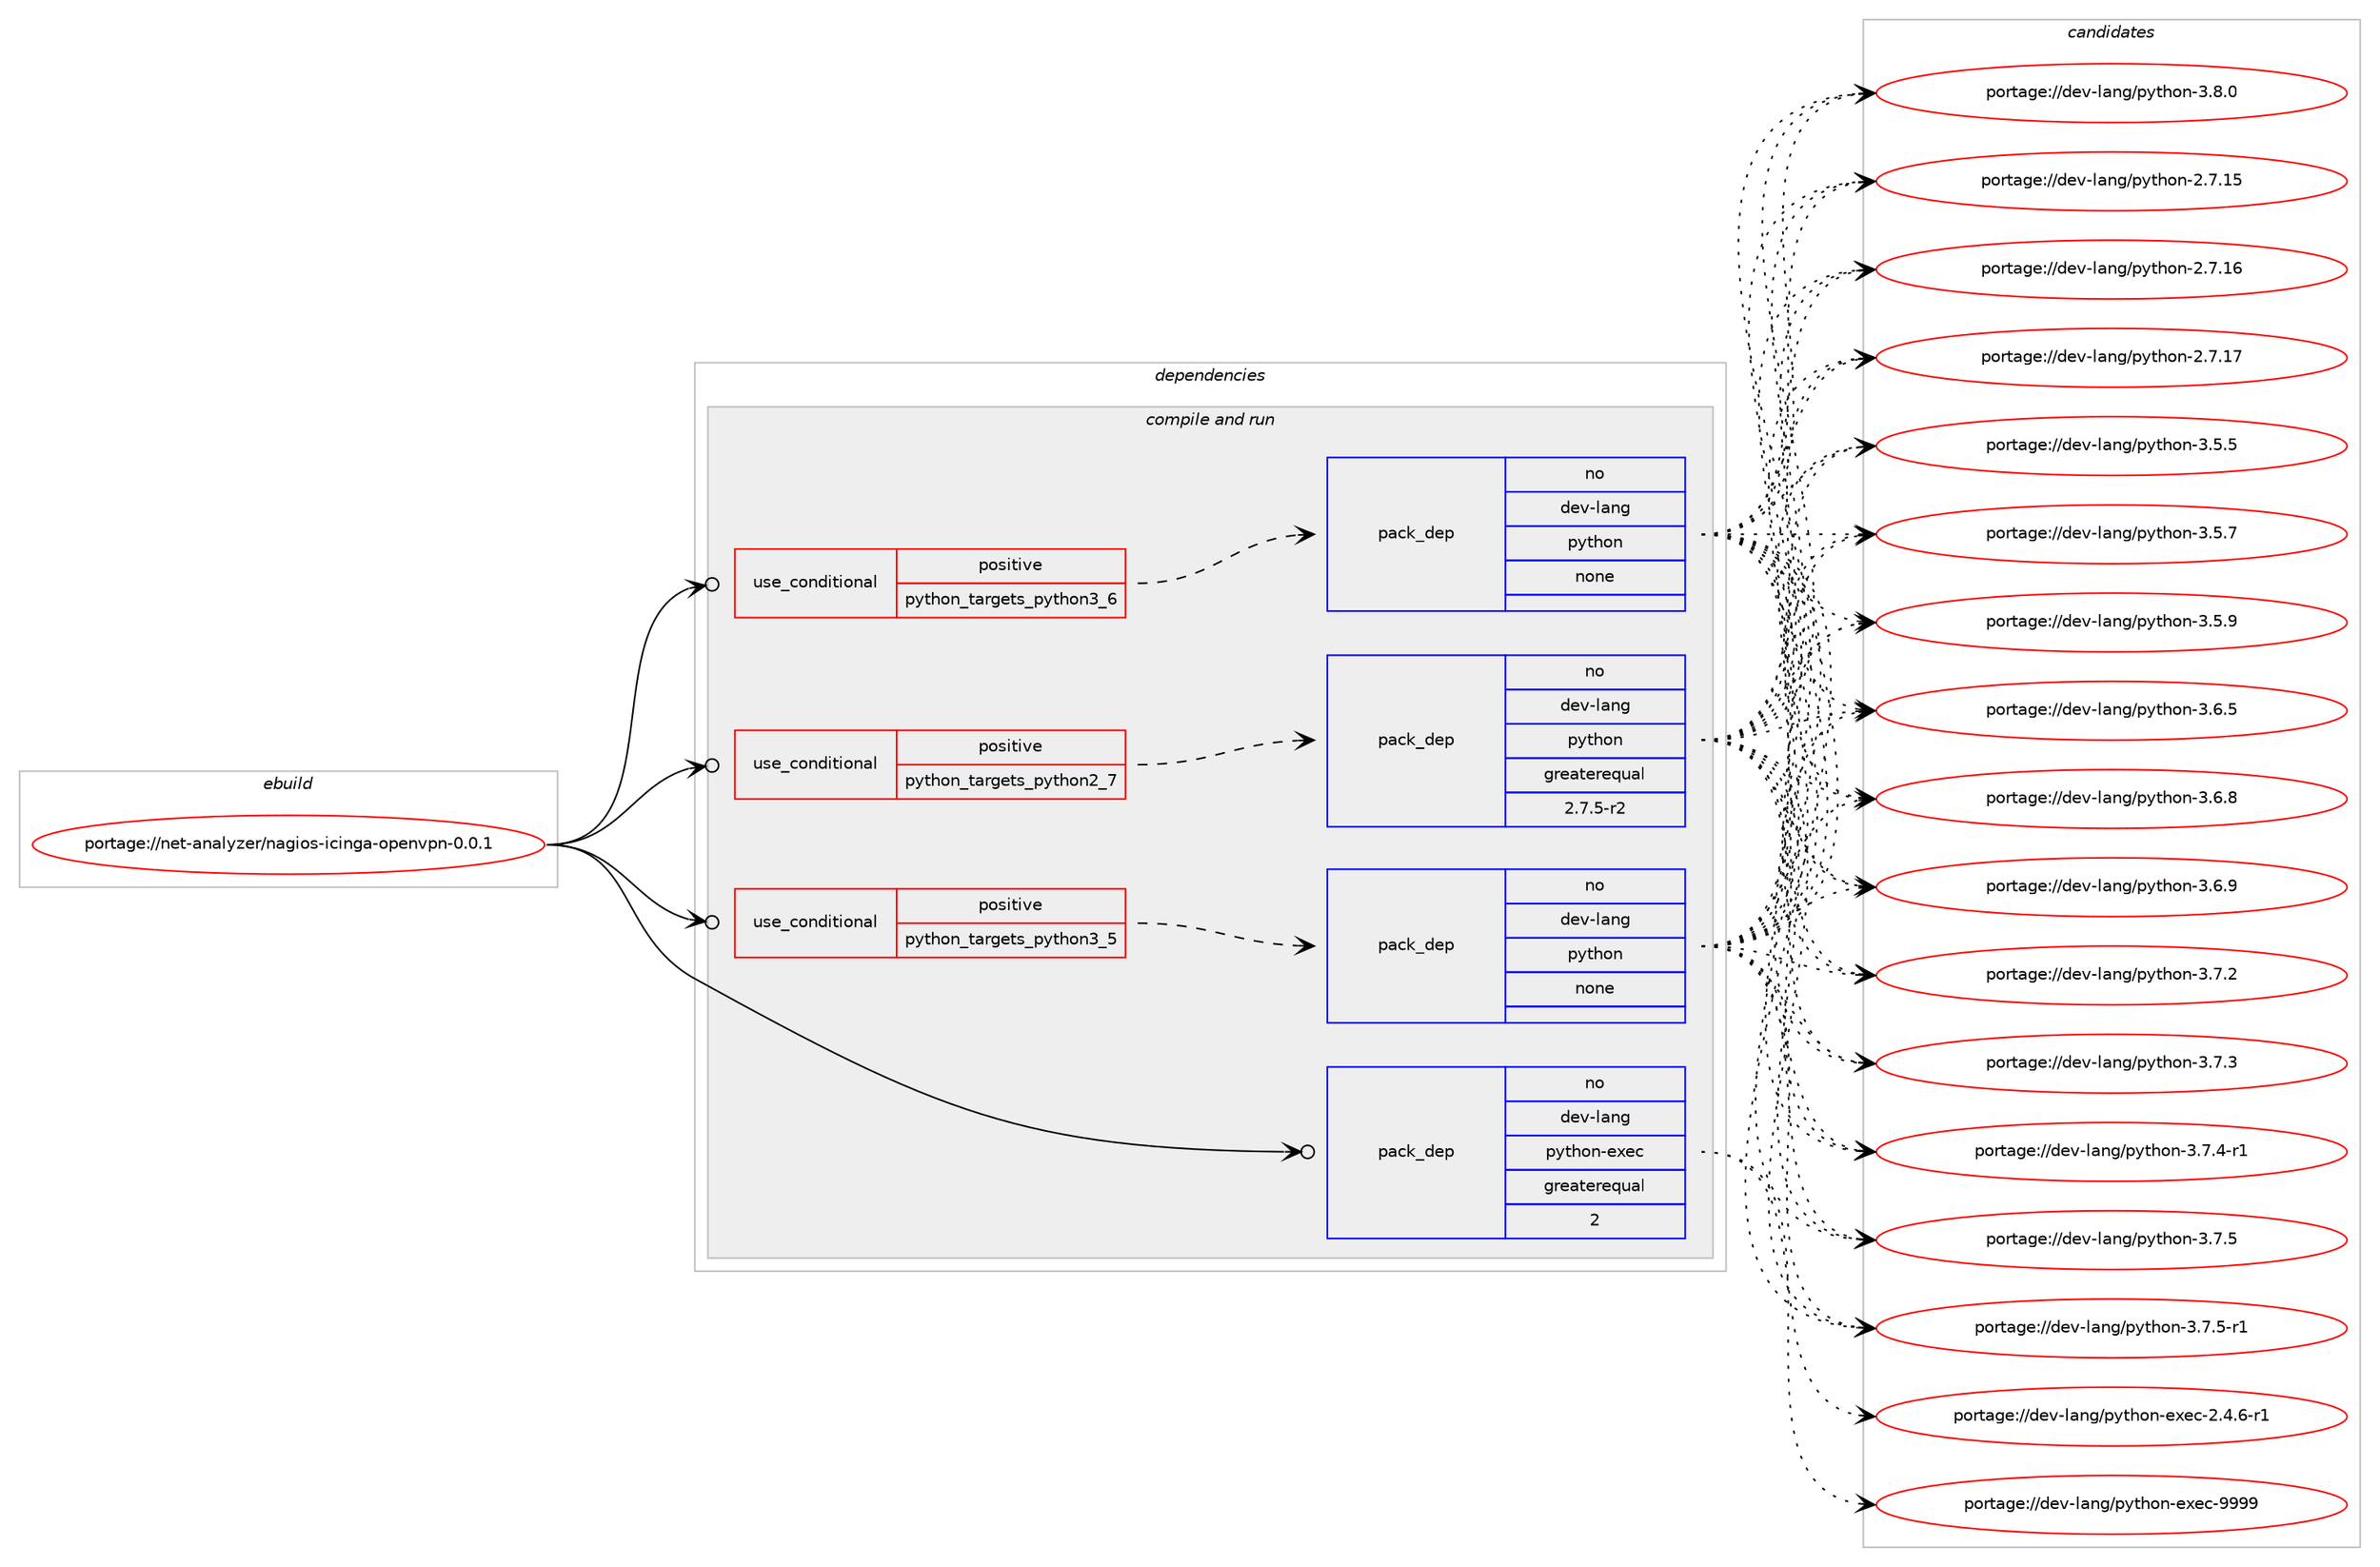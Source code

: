 digraph prolog {

# *************
# Graph options
# *************

newrank=true;
concentrate=true;
compound=true;
graph [rankdir=LR,fontname=Helvetica,fontsize=10,ranksep=1.5];#, ranksep=2.5, nodesep=0.2];
edge  [arrowhead=vee];
node  [fontname=Helvetica,fontsize=10];

# **********
# The ebuild
# **********

subgraph cluster_leftcol {
color=gray;
rank=same;
label=<<i>ebuild</i>>;
id [label="portage://net-analyzer/nagios-icinga-openvpn-0.0.1", color=red, width=4, href="../net-analyzer/nagios-icinga-openvpn-0.0.1.svg"];
}

# ****************
# The dependencies
# ****************

subgraph cluster_midcol {
color=gray;
label=<<i>dependencies</i>>;
subgraph cluster_compile {
fillcolor="#eeeeee";
style=filled;
label=<<i>compile</i>>;
}
subgraph cluster_compileandrun {
fillcolor="#eeeeee";
style=filled;
label=<<i>compile and run</i>>;
subgraph cond86443 {
dependency346918 [label=<<TABLE BORDER="0" CELLBORDER="1" CELLSPACING="0" CELLPADDING="4"><TR><TD ROWSPAN="3" CELLPADDING="10">use_conditional</TD></TR><TR><TD>positive</TD></TR><TR><TD>python_targets_python2_7</TD></TR></TABLE>>, shape=none, color=red];
subgraph pack254773 {
dependency346919 [label=<<TABLE BORDER="0" CELLBORDER="1" CELLSPACING="0" CELLPADDING="4" WIDTH="220"><TR><TD ROWSPAN="6" CELLPADDING="30">pack_dep</TD></TR><TR><TD WIDTH="110">no</TD></TR><TR><TD>dev-lang</TD></TR><TR><TD>python</TD></TR><TR><TD>greaterequal</TD></TR><TR><TD>2.7.5-r2</TD></TR></TABLE>>, shape=none, color=blue];
}
dependency346918:e -> dependency346919:w [weight=20,style="dashed",arrowhead="vee"];
}
id:e -> dependency346918:w [weight=20,style="solid",arrowhead="odotvee"];
subgraph cond86444 {
dependency346920 [label=<<TABLE BORDER="0" CELLBORDER="1" CELLSPACING="0" CELLPADDING="4"><TR><TD ROWSPAN="3" CELLPADDING="10">use_conditional</TD></TR><TR><TD>positive</TD></TR><TR><TD>python_targets_python3_5</TD></TR></TABLE>>, shape=none, color=red];
subgraph pack254774 {
dependency346921 [label=<<TABLE BORDER="0" CELLBORDER="1" CELLSPACING="0" CELLPADDING="4" WIDTH="220"><TR><TD ROWSPAN="6" CELLPADDING="30">pack_dep</TD></TR><TR><TD WIDTH="110">no</TD></TR><TR><TD>dev-lang</TD></TR><TR><TD>python</TD></TR><TR><TD>none</TD></TR><TR><TD></TD></TR></TABLE>>, shape=none, color=blue];
}
dependency346920:e -> dependency346921:w [weight=20,style="dashed",arrowhead="vee"];
}
id:e -> dependency346920:w [weight=20,style="solid",arrowhead="odotvee"];
subgraph cond86445 {
dependency346922 [label=<<TABLE BORDER="0" CELLBORDER="1" CELLSPACING="0" CELLPADDING="4"><TR><TD ROWSPAN="3" CELLPADDING="10">use_conditional</TD></TR><TR><TD>positive</TD></TR><TR><TD>python_targets_python3_6</TD></TR></TABLE>>, shape=none, color=red];
subgraph pack254775 {
dependency346923 [label=<<TABLE BORDER="0" CELLBORDER="1" CELLSPACING="0" CELLPADDING="4" WIDTH="220"><TR><TD ROWSPAN="6" CELLPADDING="30">pack_dep</TD></TR><TR><TD WIDTH="110">no</TD></TR><TR><TD>dev-lang</TD></TR><TR><TD>python</TD></TR><TR><TD>none</TD></TR><TR><TD></TD></TR></TABLE>>, shape=none, color=blue];
}
dependency346922:e -> dependency346923:w [weight=20,style="dashed",arrowhead="vee"];
}
id:e -> dependency346922:w [weight=20,style="solid",arrowhead="odotvee"];
subgraph pack254776 {
dependency346924 [label=<<TABLE BORDER="0" CELLBORDER="1" CELLSPACING="0" CELLPADDING="4" WIDTH="220"><TR><TD ROWSPAN="6" CELLPADDING="30">pack_dep</TD></TR><TR><TD WIDTH="110">no</TD></TR><TR><TD>dev-lang</TD></TR><TR><TD>python-exec</TD></TR><TR><TD>greaterequal</TD></TR><TR><TD>2</TD></TR></TABLE>>, shape=none, color=blue];
}
id:e -> dependency346924:w [weight=20,style="solid",arrowhead="odotvee"];
}
subgraph cluster_run {
fillcolor="#eeeeee";
style=filled;
label=<<i>run</i>>;
}
}

# **************
# The candidates
# **************

subgraph cluster_choices {
rank=same;
color=gray;
label=<<i>candidates</i>>;

subgraph choice254773 {
color=black;
nodesep=1;
choiceportage10010111845108971101034711212111610411111045504655464953 [label="portage://dev-lang/python-2.7.15", color=red, width=4,href="../dev-lang/python-2.7.15.svg"];
choiceportage10010111845108971101034711212111610411111045504655464954 [label="portage://dev-lang/python-2.7.16", color=red, width=4,href="../dev-lang/python-2.7.16.svg"];
choiceportage10010111845108971101034711212111610411111045504655464955 [label="portage://dev-lang/python-2.7.17", color=red, width=4,href="../dev-lang/python-2.7.17.svg"];
choiceportage100101118451089711010347112121116104111110455146534653 [label="portage://dev-lang/python-3.5.5", color=red, width=4,href="../dev-lang/python-3.5.5.svg"];
choiceportage100101118451089711010347112121116104111110455146534655 [label="portage://dev-lang/python-3.5.7", color=red, width=4,href="../dev-lang/python-3.5.7.svg"];
choiceportage100101118451089711010347112121116104111110455146534657 [label="portage://dev-lang/python-3.5.9", color=red, width=4,href="../dev-lang/python-3.5.9.svg"];
choiceportage100101118451089711010347112121116104111110455146544653 [label="portage://dev-lang/python-3.6.5", color=red, width=4,href="../dev-lang/python-3.6.5.svg"];
choiceportage100101118451089711010347112121116104111110455146544656 [label="portage://dev-lang/python-3.6.8", color=red, width=4,href="../dev-lang/python-3.6.8.svg"];
choiceportage100101118451089711010347112121116104111110455146544657 [label="portage://dev-lang/python-3.6.9", color=red, width=4,href="../dev-lang/python-3.6.9.svg"];
choiceportage100101118451089711010347112121116104111110455146554650 [label="portage://dev-lang/python-3.7.2", color=red, width=4,href="../dev-lang/python-3.7.2.svg"];
choiceportage100101118451089711010347112121116104111110455146554651 [label="portage://dev-lang/python-3.7.3", color=red, width=4,href="../dev-lang/python-3.7.3.svg"];
choiceportage1001011184510897110103471121211161041111104551465546524511449 [label="portage://dev-lang/python-3.7.4-r1", color=red, width=4,href="../dev-lang/python-3.7.4-r1.svg"];
choiceportage100101118451089711010347112121116104111110455146554653 [label="portage://dev-lang/python-3.7.5", color=red, width=4,href="../dev-lang/python-3.7.5.svg"];
choiceportage1001011184510897110103471121211161041111104551465546534511449 [label="portage://dev-lang/python-3.7.5-r1", color=red, width=4,href="../dev-lang/python-3.7.5-r1.svg"];
choiceportage100101118451089711010347112121116104111110455146564648 [label="portage://dev-lang/python-3.8.0", color=red, width=4,href="../dev-lang/python-3.8.0.svg"];
dependency346919:e -> choiceportage10010111845108971101034711212111610411111045504655464953:w [style=dotted,weight="100"];
dependency346919:e -> choiceportage10010111845108971101034711212111610411111045504655464954:w [style=dotted,weight="100"];
dependency346919:e -> choiceportage10010111845108971101034711212111610411111045504655464955:w [style=dotted,weight="100"];
dependency346919:e -> choiceportage100101118451089711010347112121116104111110455146534653:w [style=dotted,weight="100"];
dependency346919:e -> choiceportage100101118451089711010347112121116104111110455146534655:w [style=dotted,weight="100"];
dependency346919:e -> choiceportage100101118451089711010347112121116104111110455146534657:w [style=dotted,weight="100"];
dependency346919:e -> choiceportage100101118451089711010347112121116104111110455146544653:w [style=dotted,weight="100"];
dependency346919:e -> choiceportage100101118451089711010347112121116104111110455146544656:w [style=dotted,weight="100"];
dependency346919:e -> choiceportage100101118451089711010347112121116104111110455146544657:w [style=dotted,weight="100"];
dependency346919:e -> choiceportage100101118451089711010347112121116104111110455146554650:w [style=dotted,weight="100"];
dependency346919:e -> choiceportage100101118451089711010347112121116104111110455146554651:w [style=dotted,weight="100"];
dependency346919:e -> choiceportage1001011184510897110103471121211161041111104551465546524511449:w [style=dotted,weight="100"];
dependency346919:e -> choiceportage100101118451089711010347112121116104111110455146554653:w [style=dotted,weight="100"];
dependency346919:e -> choiceportage1001011184510897110103471121211161041111104551465546534511449:w [style=dotted,weight="100"];
dependency346919:e -> choiceportage100101118451089711010347112121116104111110455146564648:w [style=dotted,weight="100"];
}
subgraph choice254774 {
color=black;
nodesep=1;
choiceportage10010111845108971101034711212111610411111045504655464953 [label="portage://dev-lang/python-2.7.15", color=red, width=4,href="../dev-lang/python-2.7.15.svg"];
choiceportage10010111845108971101034711212111610411111045504655464954 [label="portage://dev-lang/python-2.7.16", color=red, width=4,href="../dev-lang/python-2.7.16.svg"];
choiceportage10010111845108971101034711212111610411111045504655464955 [label="portage://dev-lang/python-2.7.17", color=red, width=4,href="../dev-lang/python-2.7.17.svg"];
choiceportage100101118451089711010347112121116104111110455146534653 [label="portage://dev-lang/python-3.5.5", color=red, width=4,href="../dev-lang/python-3.5.5.svg"];
choiceportage100101118451089711010347112121116104111110455146534655 [label="portage://dev-lang/python-3.5.7", color=red, width=4,href="../dev-lang/python-3.5.7.svg"];
choiceportage100101118451089711010347112121116104111110455146534657 [label="portage://dev-lang/python-3.5.9", color=red, width=4,href="../dev-lang/python-3.5.9.svg"];
choiceportage100101118451089711010347112121116104111110455146544653 [label="portage://dev-lang/python-3.6.5", color=red, width=4,href="../dev-lang/python-3.6.5.svg"];
choiceportage100101118451089711010347112121116104111110455146544656 [label="portage://dev-lang/python-3.6.8", color=red, width=4,href="../dev-lang/python-3.6.8.svg"];
choiceportage100101118451089711010347112121116104111110455146544657 [label="portage://dev-lang/python-3.6.9", color=red, width=4,href="../dev-lang/python-3.6.9.svg"];
choiceportage100101118451089711010347112121116104111110455146554650 [label="portage://dev-lang/python-3.7.2", color=red, width=4,href="../dev-lang/python-3.7.2.svg"];
choiceportage100101118451089711010347112121116104111110455146554651 [label="portage://dev-lang/python-3.7.3", color=red, width=4,href="../dev-lang/python-3.7.3.svg"];
choiceportage1001011184510897110103471121211161041111104551465546524511449 [label="portage://dev-lang/python-3.7.4-r1", color=red, width=4,href="../dev-lang/python-3.7.4-r1.svg"];
choiceportage100101118451089711010347112121116104111110455146554653 [label="portage://dev-lang/python-3.7.5", color=red, width=4,href="../dev-lang/python-3.7.5.svg"];
choiceportage1001011184510897110103471121211161041111104551465546534511449 [label="portage://dev-lang/python-3.7.5-r1", color=red, width=4,href="../dev-lang/python-3.7.5-r1.svg"];
choiceportage100101118451089711010347112121116104111110455146564648 [label="portage://dev-lang/python-3.8.0", color=red, width=4,href="../dev-lang/python-3.8.0.svg"];
dependency346921:e -> choiceportage10010111845108971101034711212111610411111045504655464953:w [style=dotted,weight="100"];
dependency346921:e -> choiceportage10010111845108971101034711212111610411111045504655464954:w [style=dotted,weight="100"];
dependency346921:e -> choiceportage10010111845108971101034711212111610411111045504655464955:w [style=dotted,weight="100"];
dependency346921:e -> choiceportage100101118451089711010347112121116104111110455146534653:w [style=dotted,weight="100"];
dependency346921:e -> choiceportage100101118451089711010347112121116104111110455146534655:w [style=dotted,weight="100"];
dependency346921:e -> choiceportage100101118451089711010347112121116104111110455146534657:w [style=dotted,weight="100"];
dependency346921:e -> choiceportage100101118451089711010347112121116104111110455146544653:w [style=dotted,weight="100"];
dependency346921:e -> choiceportage100101118451089711010347112121116104111110455146544656:w [style=dotted,weight="100"];
dependency346921:e -> choiceportage100101118451089711010347112121116104111110455146544657:w [style=dotted,weight="100"];
dependency346921:e -> choiceportage100101118451089711010347112121116104111110455146554650:w [style=dotted,weight="100"];
dependency346921:e -> choiceportage100101118451089711010347112121116104111110455146554651:w [style=dotted,weight="100"];
dependency346921:e -> choiceportage1001011184510897110103471121211161041111104551465546524511449:w [style=dotted,weight="100"];
dependency346921:e -> choiceportage100101118451089711010347112121116104111110455146554653:w [style=dotted,weight="100"];
dependency346921:e -> choiceportage1001011184510897110103471121211161041111104551465546534511449:w [style=dotted,weight="100"];
dependency346921:e -> choiceportage100101118451089711010347112121116104111110455146564648:w [style=dotted,weight="100"];
}
subgraph choice254775 {
color=black;
nodesep=1;
choiceportage10010111845108971101034711212111610411111045504655464953 [label="portage://dev-lang/python-2.7.15", color=red, width=4,href="../dev-lang/python-2.7.15.svg"];
choiceportage10010111845108971101034711212111610411111045504655464954 [label="portage://dev-lang/python-2.7.16", color=red, width=4,href="../dev-lang/python-2.7.16.svg"];
choiceportage10010111845108971101034711212111610411111045504655464955 [label="portage://dev-lang/python-2.7.17", color=red, width=4,href="../dev-lang/python-2.7.17.svg"];
choiceportage100101118451089711010347112121116104111110455146534653 [label="portage://dev-lang/python-3.5.5", color=red, width=4,href="../dev-lang/python-3.5.5.svg"];
choiceportage100101118451089711010347112121116104111110455146534655 [label="portage://dev-lang/python-3.5.7", color=red, width=4,href="../dev-lang/python-3.5.7.svg"];
choiceportage100101118451089711010347112121116104111110455146534657 [label="portage://dev-lang/python-3.5.9", color=red, width=4,href="../dev-lang/python-3.5.9.svg"];
choiceportage100101118451089711010347112121116104111110455146544653 [label="portage://dev-lang/python-3.6.5", color=red, width=4,href="../dev-lang/python-3.6.5.svg"];
choiceportage100101118451089711010347112121116104111110455146544656 [label="portage://dev-lang/python-3.6.8", color=red, width=4,href="../dev-lang/python-3.6.8.svg"];
choiceportage100101118451089711010347112121116104111110455146544657 [label="portage://dev-lang/python-3.6.9", color=red, width=4,href="../dev-lang/python-3.6.9.svg"];
choiceportage100101118451089711010347112121116104111110455146554650 [label="portage://dev-lang/python-3.7.2", color=red, width=4,href="../dev-lang/python-3.7.2.svg"];
choiceportage100101118451089711010347112121116104111110455146554651 [label="portage://dev-lang/python-3.7.3", color=red, width=4,href="../dev-lang/python-3.7.3.svg"];
choiceportage1001011184510897110103471121211161041111104551465546524511449 [label="portage://dev-lang/python-3.7.4-r1", color=red, width=4,href="../dev-lang/python-3.7.4-r1.svg"];
choiceportage100101118451089711010347112121116104111110455146554653 [label="portage://dev-lang/python-3.7.5", color=red, width=4,href="../dev-lang/python-3.7.5.svg"];
choiceportage1001011184510897110103471121211161041111104551465546534511449 [label="portage://dev-lang/python-3.7.5-r1", color=red, width=4,href="../dev-lang/python-3.7.5-r1.svg"];
choiceportage100101118451089711010347112121116104111110455146564648 [label="portage://dev-lang/python-3.8.0", color=red, width=4,href="../dev-lang/python-3.8.0.svg"];
dependency346923:e -> choiceportage10010111845108971101034711212111610411111045504655464953:w [style=dotted,weight="100"];
dependency346923:e -> choiceportage10010111845108971101034711212111610411111045504655464954:w [style=dotted,weight="100"];
dependency346923:e -> choiceportage10010111845108971101034711212111610411111045504655464955:w [style=dotted,weight="100"];
dependency346923:e -> choiceportage100101118451089711010347112121116104111110455146534653:w [style=dotted,weight="100"];
dependency346923:e -> choiceportage100101118451089711010347112121116104111110455146534655:w [style=dotted,weight="100"];
dependency346923:e -> choiceportage100101118451089711010347112121116104111110455146534657:w [style=dotted,weight="100"];
dependency346923:e -> choiceportage100101118451089711010347112121116104111110455146544653:w [style=dotted,weight="100"];
dependency346923:e -> choiceportage100101118451089711010347112121116104111110455146544656:w [style=dotted,weight="100"];
dependency346923:e -> choiceportage100101118451089711010347112121116104111110455146544657:w [style=dotted,weight="100"];
dependency346923:e -> choiceportage100101118451089711010347112121116104111110455146554650:w [style=dotted,weight="100"];
dependency346923:e -> choiceportage100101118451089711010347112121116104111110455146554651:w [style=dotted,weight="100"];
dependency346923:e -> choiceportage1001011184510897110103471121211161041111104551465546524511449:w [style=dotted,weight="100"];
dependency346923:e -> choiceportage100101118451089711010347112121116104111110455146554653:w [style=dotted,weight="100"];
dependency346923:e -> choiceportage1001011184510897110103471121211161041111104551465546534511449:w [style=dotted,weight="100"];
dependency346923:e -> choiceportage100101118451089711010347112121116104111110455146564648:w [style=dotted,weight="100"];
}
subgraph choice254776 {
color=black;
nodesep=1;
choiceportage10010111845108971101034711212111610411111045101120101994550465246544511449 [label="portage://dev-lang/python-exec-2.4.6-r1", color=red, width=4,href="../dev-lang/python-exec-2.4.6-r1.svg"];
choiceportage10010111845108971101034711212111610411111045101120101994557575757 [label="portage://dev-lang/python-exec-9999", color=red, width=4,href="../dev-lang/python-exec-9999.svg"];
dependency346924:e -> choiceportage10010111845108971101034711212111610411111045101120101994550465246544511449:w [style=dotted,weight="100"];
dependency346924:e -> choiceportage10010111845108971101034711212111610411111045101120101994557575757:w [style=dotted,weight="100"];
}
}

}

